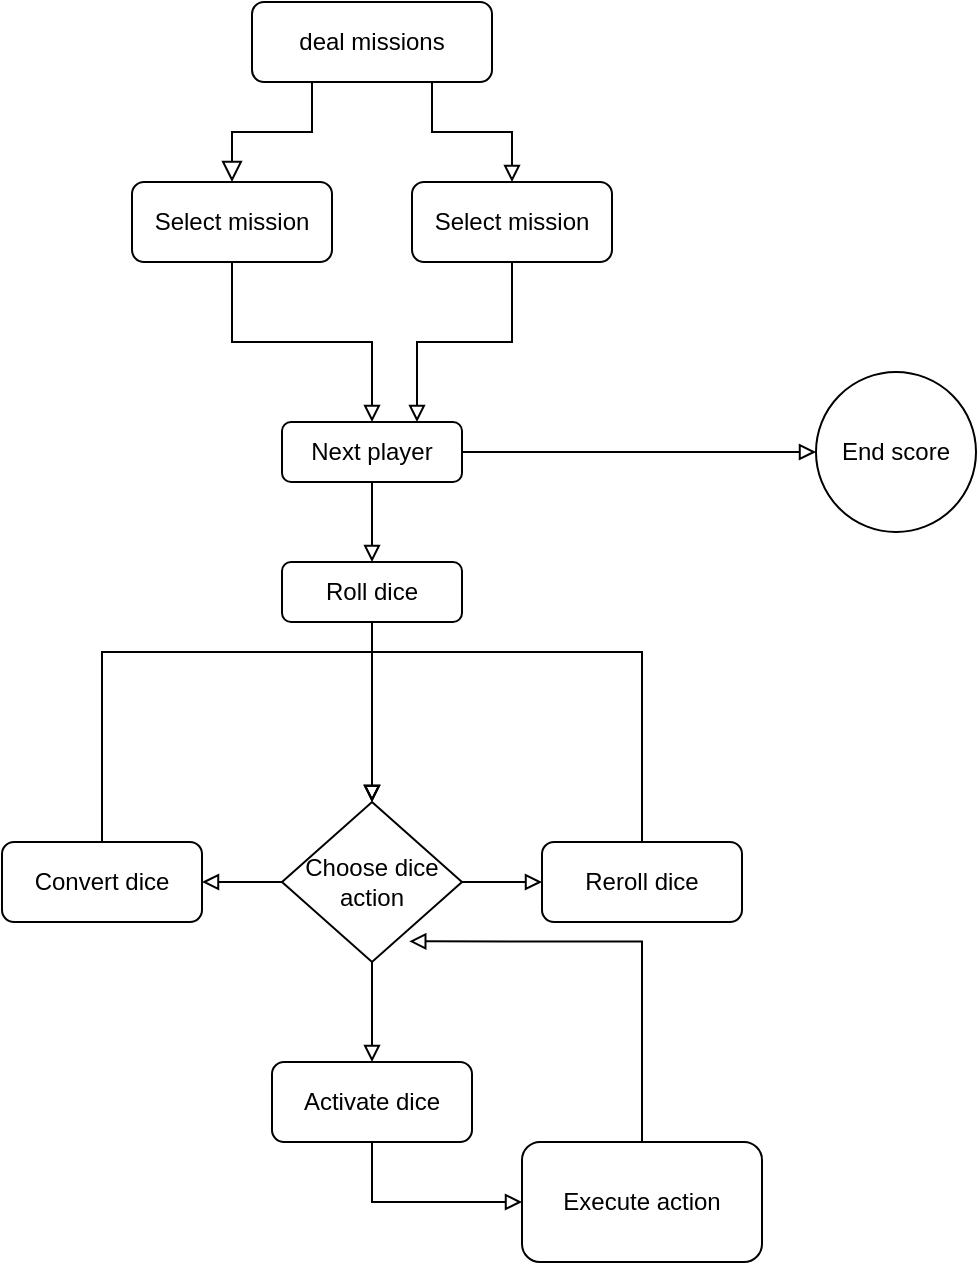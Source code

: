 <mxfile version="16.5.3" type="device"><diagram id="C5RBs43oDa-KdzZeNtuy" name="Page-1"><mxGraphModel dx="2062" dy="770" grid="1" gridSize="10" guides="1" tooltips="1" connect="1" arrows="1" fold="1" page="1" pageScale="1" pageWidth="827" pageHeight="1169" math="0" shadow="0"><root><mxCell id="WIyWlLk6GJQsqaUBKTNV-0"/><mxCell id="WIyWlLk6GJQsqaUBKTNV-1" parent="WIyWlLk6GJQsqaUBKTNV-0"/><mxCell id="WIyWlLk6GJQsqaUBKTNV-2" value="" style="rounded=0;html=1;jettySize=auto;orthogonalLoop=1;fontSize=11;endArrow=block;endFill=0;endSize=8;strokeWidth=1;shadow=0;labelBackgroundColor=none;edgeStyle=orthogonalEdgeStyle;entryX=0.5;entryY=0;entryDx=0;entryDy=0;exitX=0.25;exitY=1;exitDx=0;exitDy=0;" parent="WIyWlLk6GJQsqaUBKTNV-1" source="WIyWlLk6GJQsqaUBKTNV-3" target="NT_PndW2_kdY01tg8nrc-0" edge="1"><mxGeometry relative="1" as="geometry"/></mxCell><mxCell id="NT_PndW2_kdY01tg8nrc-3" style="edgeStyle=orthogonalEdgeStyle;rounded=0;orthogonalLoop=1;jettySize=auto;html=1;exitX=0.75;exitY=1;exitDx=0;exitDy=0;entryX=0.5;entryY=0;entryDx=0;entryDy=0;endArrow=block;endFill=0;" edge="1" parent="WIyWlLk6GJQsqaUBKTNV-1" source="WIyWlLk6GJQsqaUBKTNV-3" target="NT_PndW2_kdY01tg8nrc-1"><mxGeometry relative="1" as="geometry"/></mxCell><mxCell id="WIyWlLk6GJQsqaUBKTNV-3" value="deal missions" style="rounded=1;whiteSpace=wrap;html=1;fontSize=12;glass=0;strokeWidth=1;shadow=0;" parent="WIyWlLk6GJQsqaUBKTNV-1" vertex="1"><mxGeometry x="368" y="270" width="120" height="40" as="geometry"/></mxCell><mxCell id="NT_PndW2_kdY01tg8nrc-15" style="edgeStyle=orthogonalEdgeStyle;rounded=0;orthogonalLoop=1;jettySize=auto;html=1;entryX=0.5;entryY=0;entryDx=0;entryDy=0;endArrow=block;endFill=0;" edge="1" parent="WIyWlLk6GJQsqaUBKTNV-1" source="NT_PndW2_kdY01tg8nrc-0" target="NT_PndW2_kdY01tg8nrc-14"><mxGeometry relative="1" as="geometry"/></mxCell><mxCell id="NT_PndW2_kdY01tg8nrc-0" value="Select mission" style="rounded=1;whiteSpace=wrap;html=1;" vertex="1" parent="WIyWlLk6GJQsqaUBKTNV-1"><mxGeometry x="308" y="360" width="100" height="40" as="geometry"/></mxCell><mxCell id="NT_PndW2_kdY01tg8nrc-16" style="edgeStyle=orthogonalEdgeStyle;rounded=0;orthogonalLoop=1;jettySize=auto;html=1;entryX=0.75;entryY=0;entryDx=0;entryDy=0;endArrow=block;endFill=0;" edge="1" parent="WIyWlLk6GJQsqaUBKTNV-1" source="NT_PndW2_kdY01tg8nrc-1" target="NT_PndW2_kdY01tg8nrc-14"><mxGeometry relative="1" as="geometry"/></mxCell><mxCell id="NT_PndW2_kdY01tg8nrc-1" value="Select mission" style="rounded=1;whiteSpace=wrap;html=1;" vertex="1" parent="WIyWlLk6GJQsqaUBKTNV-1"><mxGeometry x="448" y="360" width="100" height="40" as="geometry"/></mxCell><mxCell id="NT_PndW2_kdY01tg8nrc-10" style="edgeStyle=orthogonalEdgeStyle;rounded=0;orthogonalLoop=1;jettySize=auto;html=1;exitX=0.5;exitY=1;exitDx=0;exitDy=0;entryX=0.5;entryY=0;entryDx=0;entryDy=0;endArrow=block;endFill=0;" edge="1" parent="WIyWlLk6GJQsqaUBKTNV-1" source="NT_PndW2_kdY01tg8nrc-4" target="NT_PndW2_kdY01tg8nrc-6"><mxGeometry relative="1" as="geometry"/></mxCell><mxCell id="NT_PndW2_kdY01tg8nrc-4" value="Roll dice" style="rounded=1;whiteSpace=wrap;html=1;" vertex="1" parent="WIyWlLk6GJQsqaUBKTNV-1"><mxGeometry x="383" y="550" width="90" height="30" as="geometry"/></mxCell><mxCell id="NT_PndW2_kdY01tg8nrc-11" style="edgeStyle=orthogonalEdgeStyle;rounded=0;orthogonalLoop=1;jettySize=auto;html=1;exitX=1;exitY=0.5;exitDx=0;exitDy=0;entryX=0;entryY=0.5;entryDx=0;entryDy=0;endArrow=block;endFill=0;" edge="1" parent="WIyWlLk6GJQsqaUBKTNV-1" source="NT_PndW2_kdY01tg8nrc-6" target="NT_PndW2_kdY01tg8nrc-7"><mxGeometry relative="1" as="geometry"/></mxCell><mxCell id="NT_PndW2_kdY01tg8nrc-12" style="edgeStyle=orthogonalEdgeStyle;rounded=0;orthogonalLoop=1;jettySize=auto;html=1;exitX=0.5;exitY=1;exitDx=0;exitDy=0;entryX=0.5;entryY=0;entryDx=0;entryDy=0;endArrow=block;endFill=0;" edge="1" parent="WIyWlLk6GJQsqaUBKTNV-1" source="NT_PndW2_kdY01tg8nrc-6" target="NT_PndW2_kdY01tg8nrc-8"><mxGeometry relative="1" as="geometry"/></mxCell><mxCell id="NT_PndW2_kdY01tg8nrc-13" style="edgeStyle=orthogonalEdgeStyle;rounded=0;orthogonalLoop=1;jettySize=auto;html=1;exitX=0;exitY=0.5;exitDx=0;exitDy=0;entryX=1;entryY=0.5;entryDx=0;entryDy=0;endArrow=block;endFill=0;" edge="1" parent="WIyWlLk6GJQsqaUBKTNV-1" source="NT_PndW2_kdY01tg8nrc-6" target="NT_PndW2_kdY01tg8nrc-9"><mxGeometry relative="1" as="geometry"/></mxCell><mxCell id="NT_PndW2_kdY01tg8nrc-6" value="Choose dice action" style="rhombus;whiteSpace=wrap;html=1;" vertex="1" parent="WIyWlLk6GJQsqaUBKTNV-1"><mxGeometry x="383" y="670" width="90" height="80" as="geometry"/></mxCell><mxCell id="NT_PndW2_kdY01tg8nrc-21" style="edgeStyle=orthogonalEdgeStyle;rounded=0;orthogonalLoop=1;jettySize=auto;html=1;entryX=0.5;entryY=0;entryDx=0;entryDy=0;endArrow=block;endFill=0;" edge="1" parent="WIyWlLk6GJQsqaUBKTNV-1" source="NT_PndW2_kdY01tg8nrc-7" target="NT_PndW2_kdY01tg8nrc-6"><mxGeometry relative="1" as="geometry"><Array as="points"><mxPoint x="563" y="595"/><mxPoint x="428" y="595"/></Array></mxGeometry></mxCell><mxCell id="NT_PndW2_kdY01tg8nrc-7" value="Reroll dice" style="rounded=1;whiteSpace=wrap;html=1;" vertex="1" parent="WIyWlLk6GJQsqaUBKTNV-1"><mxGeometry x="513" y="690" width="100" height="40" as="geometry"/></mxCell><mxCell id="NT_PndW2_kdY01tg8nrc-26" style="edgeStyle=orthogonalEdgeStyle;rounded=0;orthogonalLoop=1;jettySize=auto;html=1;entryX=0;entryY=0.5;entryDx=0;entryDy=0;endArrow=block;endFill=0;" edge="1" parent="WIyWlLk6GJQsqaUBKTNV-1" source="NT_PndW2_kdY01tg8nrc-8" target="NT_PndW2_kdY01tg8nrc-25"><mxGeometry relative="1" as="geometry"><Array as="points"><mxPoint x="428" y="870"/></Array></mxGeometry></mxCell><mxCell id="NT_PndW2_kdY01tg8nrc-8" value="Activate dice" style="rounded=1;whiteSpace=wrap;html=1;" vertex="1" parent="WIyWlLk6GJQsqaUBKTNV-1"><mxGeometry x="378" y="800" width="100" height="40" as="geometry"/></mxCell><mxCell id="NT_PndW2_kdY01tg8nrc-22" style="edgeStyle=orthogonalEdgeStyle;rounded=0;orthogonalLoop=1;jettySize=auto;html=1;entryX=0.5;entryY=0;entryDx=0;entryDy=0;endArrow=block;endFill=0;" edge="1" parent="WIyWlLk6GJQsqaUBKTNV-1" source="NT_PndW2_kdY01tg8nrc-9" target="NT_PndW2_kdY01tg8nrc-6"><mxGeometry relative="1" as="geometry"><Array as="points"><mxPoint x="293" y="595"/><mxPoint x="428" y="595"/></Array></mxGeometry></mxCell><mxCell id="NT_PndW2_kdY01tg8nrc-9" value="Convert dice" style="rounded=1;whiteSpace=wrap;html=1;" vertex="1" parent="WIyWlLk6GJQsqaUBKTNV-1"><mxGeometry x="243" y="690" width="100" height="40" as="geometry"/></mxCell><mxCell id="NT_PndW2_kdY01tg8nrc-17" style="edgeStyle=orthogonalEdgeStyle;rounded=0;orthogonalLoop=1;jettySize=auto;html=1;exitX=0.5;exitY=1;exitDx=0;exitDy=0;entryX=0.5;entryY=0;entryDx=0;entryDy=0;endArrow=block;endFill=0;" edge="1" parent="WIyWlLk6GJQsqaUBKTNV-1" source="NT_PndW2_kdY01tg8nrc-14" target="NT_PndW2_kdY01tg8nrc-4"><mxGeometry relative="1" as="geometry"/></mxCell><mxCell id="NT_PndW2_kdY01tg8nrc-29" style="edgeStyle=orthogonalEdgeStyle;rounded=0;orthogonalLoop=1;jettySize=auto;html=1;entryX=0;entryY=0.5;entryDx=0;entryDy=0;endArrow=block;endFill=0;" edge="1" parent="WIyWlLk6GJQsqaUBKTNV-1" source="NT_PndW2_kdY01tg8nrc-14" target="NT_PndW2_kdY01tg8nrc-28"><mxGeometry relative="1" as="geometry"/></mxCell><mxCell id="NT_PndW2_kdY01tg8nrc-14" value="Next player" style="rounded=1;whiteSpace=wrap;html=1;" vertex="1" parent="WIyWlLk6GJQsqaUBKTNV-1"><mxGeometry x="383" y="480" width="90" height="30" as="geometry"/></mxCell><mxCell id="NT_PndW2_kdY01tg8nrc-27" style="edgeStyle=orthogonalEdgeStyle;rounded=0;orthogonalLoop=1;jettySize=auto;html=1;entryX=0.707;entryY=0.871;entryDx=0;entryDy=0;entryPerimeter=0;endArrow=block;endFill=0;" edge="1" parent="WIyWlLk6GJQsqaUBKTNV-1" source="NT_PndW2_kdY01tg8nrc-25" target="NT_PndW2_kdY01tg8nrc-6"><mxGeometry relative="1" as="geometry"><Array as="points"><mxPoint x="563" y="740"/></Array></mxGeometry></mxCell><mxCell id="NT_PndW2_kdY01tg8nrc-25" value="Execute action" style="rounded=1;whiteSpace=wrap;html=1;" vertex="1" parent="WIyWlLk6GJQsqaUBKTNV-1"><mxGeometry x="503" y="840" width="120" height="60" as="geometry"/></mxCell><mxCell id="NT_PndW2_kdY01tg8nrc-28" value="End score" style="ellipse;whiteSpace=wrap;html=1;aspect=fixed;" vertex="1" parent="WIyWlLk6GJQsqaUBKTNV-1"><mxGeometry x="650" y="455" width="80" height="80" as="geometry"/></mxCell></root></mxGraphModel></diagram></mxfile>